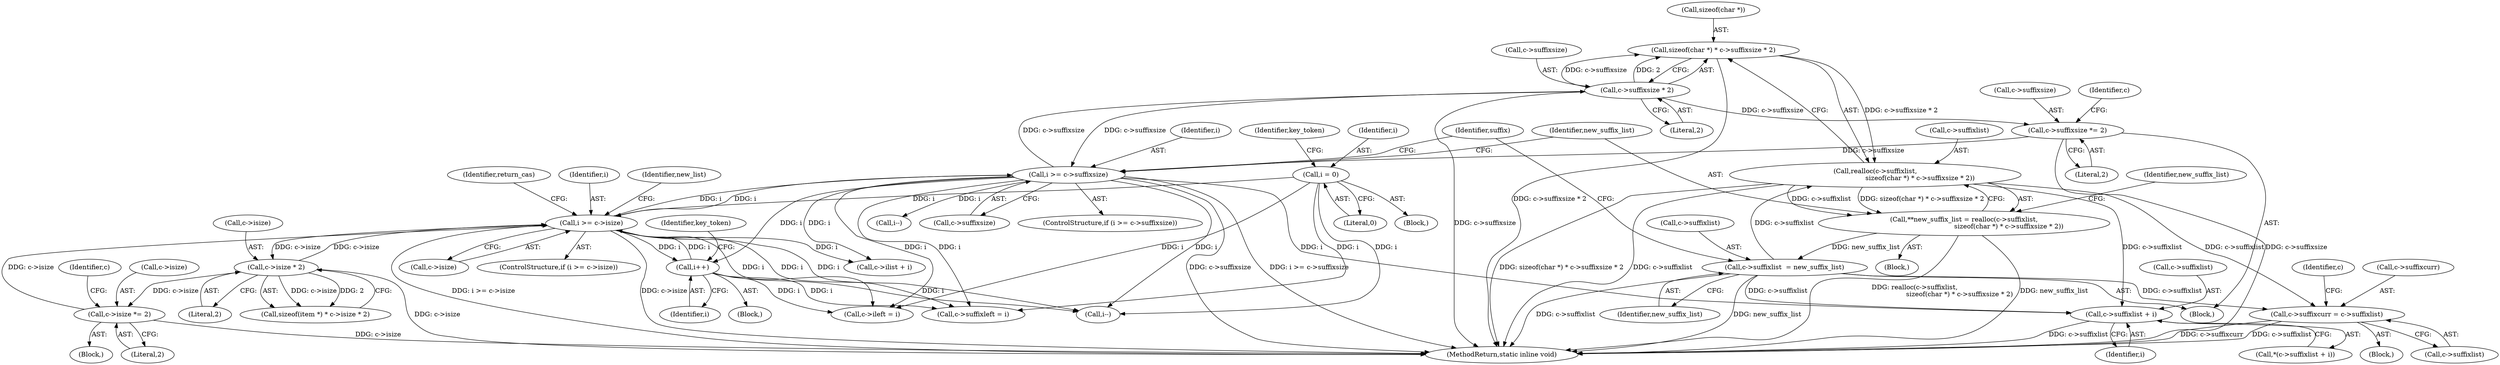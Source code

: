 digraph "0_memcached_a8c4a82787b8b6c256d61bd5c42fb7f92d1bae00@API" {
"1000274" [label="(Call,sizeof(char *) * c->suffixsize * 2)"];
"1000277" [label="(Call,c->suffixsize * 2)"];
"1000261" [label="(Call,i >= c->suffixsize)"];
"1000193" [label="(Call,i >= c->isize)"];
"1000114" [label="(Call,i = 0)"];
"1000603" [label="(Call,i++)"];
"1000209" [label="(Call,c->isize * 2)"];
"1000217" [label="(Call,c->isize *= 2)"];
"1000285" [label="(Call,c->suffixsize *= 2)"];
"1000270" [label="(Call,realloc(c->suffixlist,\n                                           sizeof(char *) * c->suffixsize * 2))"];
"1000268" [label="(Call,**new_suffix_list = realloc(c->suffixlist,\n                                           sizeof(char *) * c->suffixsize * 2))"];
"1000290" [label="(Call,c->suffixlist  = new_suffix_list)"];
"1000346" [label="(Call,c->suffixlist + i)"];
"1000695" [label="(Call,c->suffixcurr = c->suffixlist)"];
"1000195" [label="(Call,c->isize)"];
"1000285" [label="(Call,c->suffixsize *= 2)"];
"1000651" [label="(Identifier,key_token)"];
"1000271" [label="(Call,c->suffixlist)"];
"1000206" [label="(Call,sizeof(item *) * c->isize * 2)"];
"1000210" [label="(Call,c->isize)"];
"1000696" [label="(Call,c->suffixcurr)"];
"1000240" [label="(Identifier,return_cas)"];
"1000694" [label="(Block,)"];
"1000294" [label="(Identifier,new_suffix_list)"];
"1000307" [label="(Identifier,suffix)"];
"1000116" [label="(Literal,0)"];
"1000603" [label="(Call,i++)"];
"1000266" [label="(Block,)"];
"1000274" [label="(Call,sizeof(char *) * c->suffixsize * 2)"];
"1000702" [label="(Call,c->suffixleft = i)"];
"1000284" [label="(Block,)"];
"1000159" [label="(Call,i--)"];
"1000194" [label="(Identifier,i)"];
"1000286" [label="(Call,c->suffixsize)"];
"1000278" [label="(Call,c->suffixsize)"];
"1000332" [label="(Call,i--)"];
"1000216" [label="(Block,)"];
"1000277" [label="(Call,c->suffixsize * 2)"];
"1000114" [label="(Call,i = 0)"];
"1000756" [label="(MethodReturn,static inline void)"];
"1000209" [label="(Call,c->isize * 2)"];
"1000289" [label="(Literal,2)"];
"1000345" [label="(Call,*(c->suffixlist + i))"];
"1000262" [label="(Identifier,i)"];
"1000283" [label="(Identifier,new_suffix_list)"];
"1000682" [label="(Call,c->ileft = i)"];
"1000275" [label="(Call,sizeof(char *))"];
"1000218" [label="(Call,c->isize)"];
"1000193" [label="(Call,i >= c->isize)"];
"1000263" [label="(Call,c->suffixsize)"];
"1000699" [label="(Call,c->suffixlist)"];
"1000270" [label="(Call,realloc(c->suffixlist,\n                                           sizeof(char *) * c->suffixsize * 2))"];
"1000260" [label="(ControlStructure,if (i >= c->suffixsize))"];
"1000346" [label="(Call,c->suffixlist + i)"];
"1000224" [label="(Identifier,c)"];
"1000217" [label="(Call,c->isize *= 2)"];
"1000704" [label="(Identifier,c)"];
"1000221" [label="(Literal,2)"];
"1000290" [label="(Call,c->suffixlist  = new_suffix_list)"];
"1000347" [label="(Call,c->suffixlist)"];
"1000120" [label="(Identifier,key_token)"];
"1000597" [label="(Call,c->ilist + i)"];
"1000201" [label="(Identifier,new_list)"];
"1000291" [label="(Call,c->suffixlist)"];
"1000269" [label="(Identifier,new_suffix_list)"];
"1000261" [label="(Call,i >= c->suffixsize)"];
"1000192" [label="(ControlStructure,if (i >= c->isize))"];
"1000213" [label="(Literal,2)"];
"1000350" [label="(Identifier,i)"];
"1000292" [label="(Identifier,c)"];
"1000110" [label="(Block,)"];
"1000281" [label="(Literal,2)"];
"1000115" [label="(Identifier,i)"];
"1000695" [label="(Call,c->suffixcurr = c->suffixlist)"];
"1000268" [label="(Call,**new_suffix_list = realloc(c->suffixlist,\n                                           sizeof(char *) * c->suffixsize * 2))"];
"1000191" [label="(Block,)"];
"1000604" [label="(Identifier,i)"];
"1000274" -> "1000270"  [label="AST: "];
"1000274" -> "1000277"  [label="CFG: "];
"1000275" -> "1000274"  [label="AST: "];
"1000277" -> "1000274"  [label="AST: "];
"1000270" -> "1000274"  [label="CFG: "];
"1000274" -> "1000756"  [label="DDG: c->suffixsize * 2"];
"1000274" -> "1000270"  [label="DDG: c->suffixsize * 2"];
"1000277" -> "1000274"  [label="DDG: c->suffixsize"];
"1000277" -> "1000274"  [label="DDG: 2"];
"1000277" -> "1000281"  [label="CFG: "];
"1000278" -> "1000277"  [label="AST: "];
"1000281" -> "1000277"  [label="AST: "];
"1000277" -> "1000756"  [label="DDG: c->suffixsize"];
"1000277" -> "1000261"  [label="DDG: c->suffixsize"];
"1000261" -> "1000277"  [label="DDG: c->suffixsize"];
"1000277" -> "1000285"  [label="DDG: c->suffixsize"];
"1000261" -> "1000260"  [label="AST: "];
"1000261" -> "1000263"  [label="CFG: "];
"1000262" -> "1000261"  [label="AST: "];
"1000263" -> "1000261"  [label="AST: "];
"1000269" -> "1000261"  [label="CFG: "];
"1000307" -> "1000261"  [label="CFG: "];
"1000261" -> "1000756"  [label="DDG: c->suffixsize"];
"1000261" -> "1000756"  [label="DDG: i >= c->suffixsize"];
"1000261" -> "1000159"  [label="DDG: i"];
"1000261" -> "1000193"  [label="DDG: i"];
"1000193" -> "1000261"  [label="DDG: i"];
"1000285" -> "1000261"  [label="DDG: c->suffixsize"];
"1000261" -> "1000332"  [label="DDG: i"];
"1000261" -> "1000346"  [label="DDG: i"];
"1000261" -> "1000597"  [label="DDG: i"];
"1000261" -> "1000603"  [label="DDG: i"];
"1000261" -> "1000682"  [label="DDG: i"];
"1000261" -> "1000702"  [label="DDG: i"];
"1000193" -> "1000192"  [label="AST: "];
"1000193" -> "1000195"  [label="CFG: "];
"1000194" -> "1000193"  [label="AST: "];
"1000195" -> "1000193"  [label="AST: "];
"1000201" -> "1000193"  [label="CFG: "];
"1000240" -> "1000193"  [label="CFG: "];
"1000193" -> "1000756"  [label="DDG: c->isize"];
"1000193" -> "1000756"  [label="DDG: i >= c->isize"];
"1000193" -> "1000159"  [label="DDG: i"];
"1000114" -> "1000193"  [label="DDG: i"];
"1000603" -> "1000193"  [label="DDG: i"];
"1000209" -> "1000193"  [label="DDG: c->isize"];
"1000217" -> "1000193"  [label="DDG: c->isize"];
"1000193" -> "1000209"  [label="DDG: c->isize"];
"1000193" -> "1000597"  [label="DDG: i"];
"1000193" -> "1000603"  [label="DDG: i"];
"1000193" -> "1000682"  [label="DDG: i"];
"1000193" -> "1000702"  [label="DDG: i"];
"1000114" -> "1000110"  [label="AST: "];
"1000114" -> "1000116"  [label="CFG: "];
"1000115" -> "1000114"  [label="AST: "];
"1000116" -> "1000114"  [label="AST: "];
"1000120" -> "1000114"  [label="CFG: "];
"1000114" -> "1000159"  [label="DDG: i"];
"1000114" -> "1000682"  [label="DDG: i"];
"1000114" -> "1000702"  [label="DDG: i"];
"1000603" -> "1000191"  [label="AST: "];
"1000603" -> "1000604"  [label="CFG: "];
"1000604" -> "1000603"  [label="AST: "];
"1000651" -> "1000603"  [label="CFG: "];
"1000603" -> "1000159"  [label="DDG: i"];
"1000603" -> "1000682"  [label="DDG: i"];
"1000603" -> "1000702"  [label="DDG: i"];
"1000209" -> "1000206"  [label="AST: "];
"1000209" -> "1000213"  [label="CFG: "];
"1000210" -> "1000209"  [label="AST: "];
"1000213" -> "1000209"  [label="AST: "];
"1000206" -> "1000209"  [label="CFG: "];
"1000209" -> "1000756"  [label="DDG: c->isize"];
"1000209" -> "1000206"  [label="DDG: c->isize"];
"1000209" -> "1000206"  [label="DDG: 2"];
"1000209" -> "1000217"  [label="DDG: c->isize"];
"1000217" -> "1000216"  [label="AST: "];
"1000217" -> "1000221"  [label="CFG: "];
"1000218" -> "1000217"  [label="AST: "];
"1000221" -> "1000217"  [label="AST: "];
"1000224" -> "1000217"  [label="CFG: "];
"1000217" -> "1000756"  [label="DDG: c->isize"];
"1000285" -> "1000284"  [label="AST: "];
"1000285" -> "1000289"  [label="CFG: "];
"1000286" -> "1000285"  [label="AST: "];
"1000289" -> "1000285"  [label="AST: "];
"1000292" -> "1000285"  [label="CFG: "];
"1000285" -> "1000756"  [label="DDG: c->suffixsize"];
"1000270" -> "1000268"  [label="AST: "];
"1000271" -> "1000270"  [label="AST: "];
"1000268" -> "1000270"  [label="CFG: "];
"1000270" -> "1000756"  [label="DDG: sizeof(char *) * c->suffixsize * 2"];
"1000270" -> "1000756"  [label="DDG: c->suffixlist"];
"1000270" -> "1000268"  [label="DDG: c->suffixlist"];
"1000270" -> "1000268"  [label="DDG: sizeof(char *) * c->suffixsize * 2"];
"1000290" -> "1000270"  [label="DDG: c->suffixlist"];
"1000270" -> "1000346"  [label="DDG: c->suffixlist"];
"1000270" -> "1000695"  [label="DDG: c->suffixlist"];
"1000268" -> "1000266"  [label="AST: "];
"1000269" -> "1000268"  [label="AST: "];
"1000283" -> "1000268"  [label="CFG: "];
"1000268" -> "1000756"  [label="DDG: new_suffix_list"];
"1000268" -> "1000756"  [label="DDG: realloc(c->suffixlist,\n                                           sizeof(char *) * c->suffixsize * 2)"];
"1000268" -> "1000290"  [label="DDG: new_suffix_list"];
"1000290" -> "1000284"  [label="AST: "];
"1000290" -> "1000294"  [label="CFG: "];
"1000291" -> "1000290"  [label="AST: "];
"1000294" -> "1000290"  [label="AST: "];
"1000307" -> "1000290"  [label="CFG: "];
"1000290" -> "1000756"  [label="DDG: c->suffixlist"];
"1000290" -> "1000756"  [label="DDG: new_suffix_list"];
"1000290" -> "1000346"  [label="DDG: c->suffixlist"];
"1000290" -> "1000695"  [label="DDG: c->suffixlist"];
"1000346" -> "1000345"  [label="AST: "];
"1000346" -> "1000350"  [label="CFG: "];
"1000347" -> "1000346"  [label="AST: "];
"1000350" -> "1000346"  [label="AST: "];
"1000345" -> "1000346"  [label="CFG: "];
"1000346" -> "1000756"  [label="DDG: c->suffixlist"];
"1000695" -> "1000694"  [label="AST: "];
"1000695" -> "1000699"  [label="CFG: "];
"1000696" -> "1000695"  [label="AST: "];
"1000699" -> "1000695"  [label="AST: "];
"1000704" -> "1000695"  [label="CFG: "];
"1000695" -> "1000756"  [label="DDG: c->suffixcurr"];
"1000695" -> "1000756"  [label="DDG: c->suffixlist"];
}

